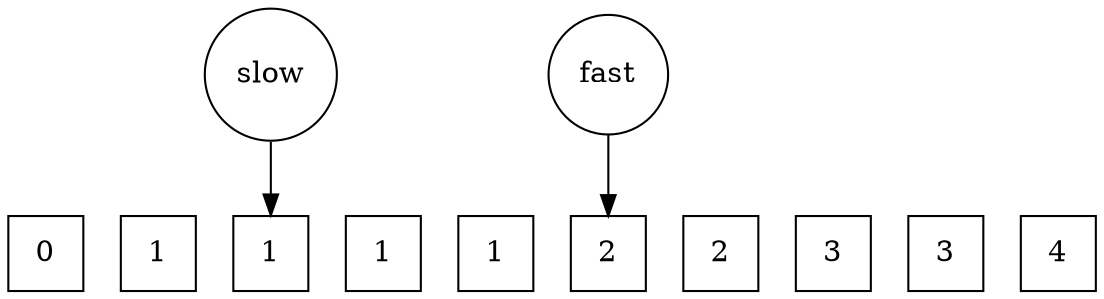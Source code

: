 digraph {
	node [shape=square]
	0 [label=0]
	1 [label=1]
	2 [label=1]
	3 [label=1]
	4 [label=1]
	5 [label=2]
	6 [label=2]
	7 [label=3]
	8 [label=3]
	9 [label=4]
	{
		graph [rank=same]
		0
		1
		2
		3
		4
		5
		6
		7
		8
		9
	}
	slow [shape=circle]
	slow -> 2
	fast [shape=circle]
	fast -> 5
}